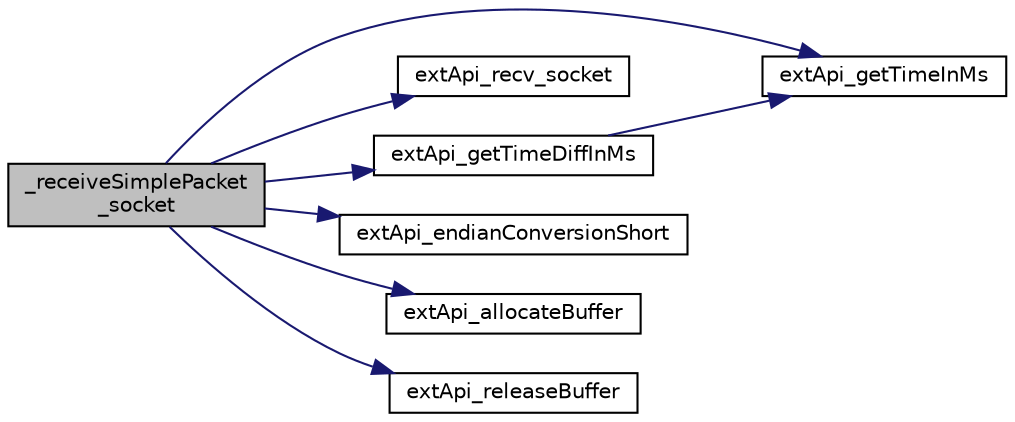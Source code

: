 digraph "_receiveSimplePacket_socket"
{
  edge [fontname="Helvetica",fontsize="10",labelfontname="Helvetica",labelfontsize="10"];
  node [fontname="Helvetica",fontsize="10",shape=record];
  rankdir="LR";
  Node1 [label="_receiveSimplePacket\l_socket",height=0.2,width=0.4,color="black", fillcolor="grey75", style="filled" fontcolor="black"];
  Node1 -> Node2 [color="midnightblue",fontsize="10",style="solid",fontname="Helvetica"];
  Node2 [label="extApi_getTimeInMs",height=0.2,width=0.4,color="black", fillcolor="white", style="filled",URL="$ext_api_platform_8c.html#a915a300a3aac8128d8451c26c8eacf1e"];
  Node1 -> Node3 [color="midnightblue",fontsize="10",style="solid",fontname="Helvetica"];
  Node3 [label="extApi_recv_socket",height=0.2,width=0.4,color="black", fillcolor="white", style="filled",URL="$ext_api_platform_8c.html#a32ef869d0262f9c8866c076461b0b0fc"];
  Node1 -> Node4 [color="midnightblue",fontsize="10",style="solid",fontname="Helvetica"];
  Node4 [label="extApi_getTimeDiffInMs",height=0.2,width=0.4,color="black", fillcolor="white", style="filled",URL="$ext_api_platform_8c.html#a61e044d8e6d5fea90947540ebe55b92c"];
  Node4 -> Node2 [color="midnightblue",fontsize="10",style="solid",fontname="Helvetica"];
  Node1 -> Node5 [color="midnightblue",fontsize="10",style="solid",fontname="Helvetica"];
  Node5 [label="extApi_endianConversionShort",height=0.2,width=0.4,color="black", fillcolor="white", style="filled",URL="$ext_api_platform_8c.html#a53372d80e2437d241d3831bbf09551a1"];
  Node1 -> Node6 [color="midnightblue",fontsize="10",style="solid",fontname="Helvetica"];
  Node6 [label="extApi_allocateBuffer",height=0.2,width=0.4,color="black", fillcolor="white", style="filled",URL="$ext_api_platform_8c.html#a01476683f124c90fd8955898a63752da"];
  Node1 -> Node7 [color="midnightblue",fontsize="10",style="solid",fontname="Helvetica"];
  Node7 [label="extApi_releaseBuffer",height=0.2,width=0.4,color="black", fillcolor="white", style="filled",URL="$ext_api_platform_8c.html#ada561dfab99bba410fb79f824c89e8d4"];
}
